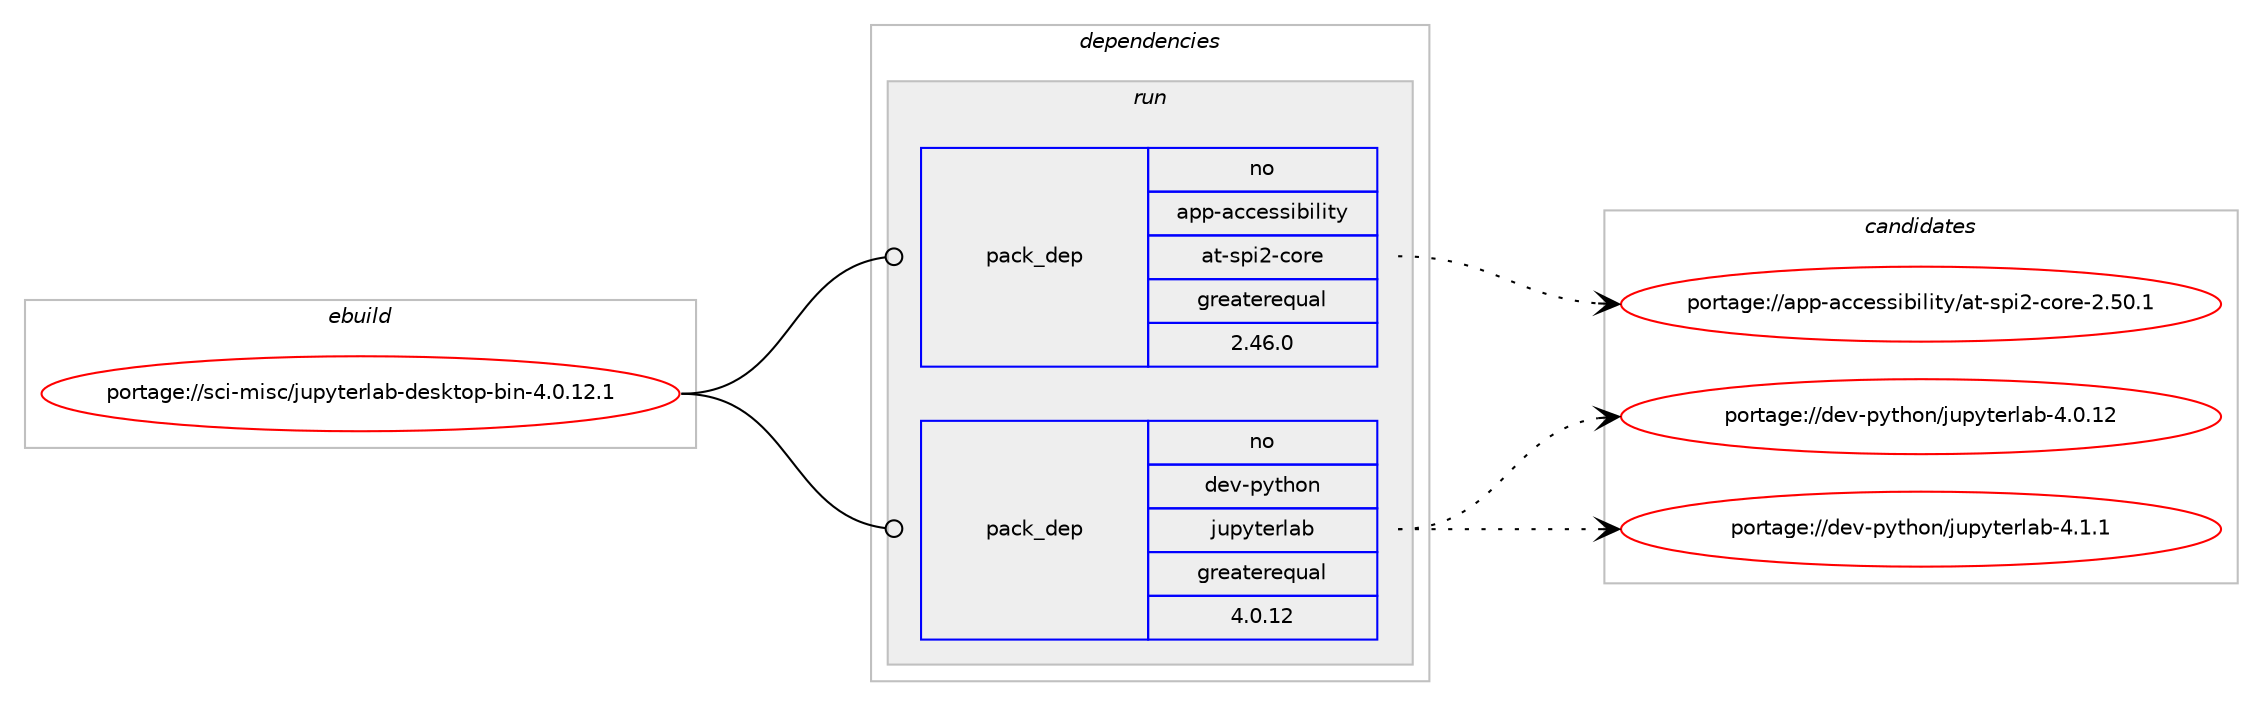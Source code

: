 digraph prolog {

# *************
# Graph options
# *************

newrank=true;
concentrate=true;
compound=true;
graph [rankdir=LR,fontname=Helvetica,fontsize=10,ranksep=1.5];#, ranksep=2.5, nodesep=0.2];
edge  [arrowhead=vee];
node  [fontname=Helvetica,fontsize=10];

# **********
# The ebuild
# **********

subgraph cluster_leftcol {
color=gray;
rank=same;
label=<<i>ebuild</i>>;
id [label="portage://sci-misc/jupyterlab-desktop-bin-4.0.12.1", color=red, width=4, href="../sci-misc/jupyterlab-desktop-bin-4.0.12.1.svg"];
}

# ****************
# The dependencies
# ****************

subgraph cluster_midcol {
color=gray;
label=<<i>dependencies</i>>;
subgraph cluster_compile {
fillcolor="#eeeeee";
style=filled;
label=<<i>compile</i>>;
}
subgraph cluster_compileandrun {
fillcolor="#eeeeee";
style=filled;
label=<<i>compile and run</i>>;
}
subgraph cluster_run {
fillcolor="#eeeeee";
style=filled;
label=<<i>run</i>>;
subgraph pack4883 {
dependency16469 [label=<<TABLE BORDER="0" CELLBORDER="1" CELLSPACING="0" CELLPADDING="4" WIDTH="220"><TR><TD ROWSPAN="6" CELLPADDING="30">pack_dep</TD></TR><TR><TD WIDTH="110">no</TD></TR><TR><TD>app-accessibility</TD></TR><TR><TD>at-spi2-core</TD></TR><TR><TD>greaterequal</TD></TR><TR><TD>2.46.0</TD></TR></TABLE>>, shape=none, color=blue];
}
id:e -> dependency16469:w [weight=20,style="solid",arrowhead="odot"];
# *** BEGIN UNKNOWN DEPENDENCY TYPE (TODO) ***
# id -> package_dependency(portage://sci-misc/jupyterlab-desktop-bin-4.0.12.1,run,no,dev-libs,expat,none,[,,],[],[])
# *** END UNKNOWN DEPENDENCY TYPE (TODO) ***

# *** BEGIN UNKNOWN DEPENDENCY TYPE (TODO) ***
# id -> package_dependency(portage://sci-misc/jupyterlab-desktop-bin-4.0.12.1,run,no,dev-libs,glib,none,[,,],[],[])
# *** END UNKNOWN DEPENDENCY TYPE (TODO) ***

# *** BEGIN UNKNOWN DEPENDENCY TYPE (TODO) ***
# id -> package_dependency(portage://sci-misc/jupyterlab-desktop-bin-4.0.12.1,run,no,dev-libs,nspr,none,[,,],[],[])
# *** END UNKNOWN DEPENDENCY TYPE (TODO) ***

# *** BEGIN UNKNOWN DEPENDENCY TYPE (TODO) ***
# id -> package_dependency(portage://sci-misc/jupyterlab-desktop-bin-4.0.12.1,run,no,dev-libs,nss,none,[,,],[],[])
# *** END UNKNOWN DEPENDENCY TYPE (TODO) ***

subgraph pack4884 {
dependency16470 [label=<<TABLE BORDER="0" CELLBORDER="1" CELLSPACING="0" CELLPADDING="4" WIDTH="220"><TR><TD ROWSPAN="6" CELLPADDING="30">pack_dep</TD></TR><TR><TD WIDTH="110">no</TD></TR><TR><TD>dev-python</TD></TR><TR><TD>jupyterlab</TD></TR><TR><TD>greaterequal</TD></TR><TR><TD>4.0.12</TD></TR></TABLE>>, shape=none, color=blue];
}
id:e -> dependency16470:w [weight=20,style="solid",arrowhead="odot"];
# *** BEGIN UNKNOWN DEPENDENCY TYPE (TODO) ***
# id -> package_dependency(portage://sci-misc/jupyterlab-desktop-bin-4.0.12.1,run,no,media-libs,alsa-lib,none,[,,],[],[])
# *** END UNKNOWN DEPENDENCY TYPE (TODO) ***

# *** BEGIN UNKNOWN DEPENDENCY TYPE (TODO) ***
# id -> package_dependency(portage://sci-misc/jupyterlab-desktop-bin-4.0.12.1,run,no,media-libs,mesa,none,[,,],[],[])
# *** END UNKNOWN DEPENDENCY TYPE (TODO) ***

# *** BEGIN UNKNOWN DEPENDENCY TYPE (TODO) ***
# id -> package_dependency(portage://sci-misc/jupyterlab-desktop-bin-4.0.12.1,run,no,net-print,cups,none,[,,],[],[])
# *** END UNKNOWN DEPENDENCY TYPE (TODO) ***

# *** BEGIN UNKNOWN DEPENDENCY TYPE (TODO) ***
# id -> package_dependency(portage://sci-misc/jupyterlab-desktop-bin-4.0.12.1,run,no,sys-apps,dbus,none,[,,],[],[])
# *** END UNKNOWN DEPENDENCY TYPE (TODO) ***

# *** BEGIN UNKNOWN DEPENDENCY TYPE (TODO) ***
# id -> package_dependency(portage://sci-misc/jupyterlab-desktop-bin-4.0.12.1,run,no,sys-libs,glibc,none,[,,],[],[])
# *** END UNKNOWN DEPENDENCY TYPE (TODO) ***

# *** BEGIN UNKNOWN DEPENDENCY TYPE (TODO) ***
# id -> package_dependency(portage://sci-misc/jupyterlab-desktop-bin-4.0.12.1,run,no,x11-libs,cairo,none,[,,],[],[])
# *** END UNKNOWN DEPENDENCY TYPE (TODO) ***

# *** BEGIN UNKNOWN DEPENDENCY TYPE (TODO) ***
# id -> package_dependency(portage://sci-misc/jupyterlab-desktop-bin-4.0.12.1,run,no,x11-libs,gdk-pixbuf,none,[,,],[],[])
# *** END UNKNOWN DEPENDENCY TYPE (TODO) ***

# *** BEGIN UNKNOWN DEPENDENCY TYPE (TODO) ***
# id -> package_dependency(portage://sci-misc/jupyterlab-desktop-bin-4.0.12.1,run,no,x11-libs,gtk+,none,[,,],[slot(3)],[])
# *** END UNKNOWN DEPENDENCY TYPE (TODO) ***

# *** BEGIN UNKNOWN DEPENDENCY TYPE (TODO) ***
# id -> package_dependency(portage://sci-misc/jupyterlab-desktop-bin-4.0.12.1,run,no,x11-libs,libX11,none,[,,],[],[])
# *** END UNKNOWN DEPENDENCY TYPE (TODO) ***

# *** BEGIN UNKNOWN DEPENDENCY TYPE (TODO) ***
# id -> package_dependency(portage://sci-misc/jupyterlab-desktop-bin-4.0.12.1,run,no,x11-libs,libXcomposite,none,[,,],[],[])
# *** END UNKNOWN DEPENDENCY TYPE (TODO) ***

# *** BEGIN UNKNOWN DEPENDENCY TYPE (TODO) ***
# id -> package_dependency(portage://sci-misc/jupyterlab-desktop-bin-4.0.12.1,run,no,x11-libs,libXdamage,none,[,,],[],[])
# *** END UNKNOWN DEPENDENCY TYPE (TODO) ***

# *** BEGIN UNKNOWN DEPENDENCY TYPE (TODO) ***
# id -> package_dependency(portage://sci-misc/jupyterlab-desktop-bin-4.0.12.1,run,no,x11-libs,libXext,none,[,,],[],[])
# *** END UNKNOWN DEPENDENCY TYPE (TODO) ***

# *** BEGIN UNKNOWN DEPENDENCY TYPE (TODO) ***
# id -> package_dependency(portage://sci-misc/jupyterlab-desktop-bin-4.0.12.1,run,no,x11-libs,libXfixes,none,[,,],[],[])
# *** END UNKNOWN DEPENDENCY TYPE (TODO) ***

# *** BEGIN UNKNOWN DEPENDENCY TYPE (TODO) ***
# id -> package_dependency(portage://sci-misc/jupyterlab-desktop-bin-4.0.12.1,run,no,x11-libs,libXrandr,none,[,,],[],[])
# *** END UNKNOWN DEPENDENCY TYPE (TODO) ***

# *** BEGIN UNKNOWN DEPENDENCY TYPE (TODO) ***
# id -> package_dependency(portage://sci-misc/jupyterlab-desktop-bin-4.0.12.1,run,no,x11-libs,libdrm,none,[,,],[],[])
# *** END UNKNOWN DEPENDENCY TYPE (TODO) ***

# *** BEGIN UNKNOWN DEPENDENCY TYPE (TODO) ***
# id -> package_dependency(portage://sci-misc/jupyterlab-desktop-bin-4.0.12.1,run,no,x11-libs,libxcb,none,[,,],[],[])
# *** END UNKNOWN DEPENDENCY TYPE (TODO) ***

# *** BEGIN UNKNOWN DEPENDENCY TYPE (TODO) ***
# id -> package_dependency(portage://sci-misc/jupyterlab-desktop-bin-4.0.12.1,run,no,x11-libs,libxkbcommon,none,[,,],[],[])
# *** END UNKNOWN DEPENDENCY TYPE (TODO) ***

# *** BEGIN UNKNOWN DEPENDENCY TYPE (TODO) ***
# id -> package_dependency(portage://sci-misc/jupyterlab-desktop-bin-4.0.12.1,run,no,x11-libs,libxshmfence,none,[,,],[],[])
# *** END UNKNOWN DEPENDENCY TYPE (TODO) ***

# *** BEGIN UNKNOWN DEPENDENCY TYPE (TODO) ***
# id -> package_dependency(portage://sci-misc/jupyterlab-desktop-bin-4.0.12.1,run,no,x11-libs,pango,none,[,,],[],[])
# *** END UNKNOWN DEPENDENCY TYPE (TODO) ***

}
}

# **************
# The candidates
# **************

subgraph cluster_choices {
rank=same;
color=gray;
label=<<i>candidates</i>>;

subgraph choice4883 {
color=black;
nodesep=1;
choice97112112459799991011151151059810510810511612147971164511511210550459911111410145504653484649 [label="portage://app-accessibility/at-spi2-core-2.50.1", color=red, width=4,href="../app-accessibility/at-spi2-core-2.50.1.svg"];
dependency16469:e -> choice97112112459799991011151151059810510810511612147971164511511210550459911111410145504653484649:w [style=dotted,weight="100"];
}
subgraph choice4884 {
color=black;
nodesep=1;
choice1001011184511212111610411111047106117112121116101114108979845524648464950 [label="portage://dev-python/jupyterlab-4.0.12", color=red, width=4,href="../dev-python/jupyterlab-4.0.12.svg"];
choice10010111845112121116104111110471061171121211161011141089798455246494649 [label="portage://dev-python/jupyterlab-4.1.1", color=red, width=4,href="../dev-python/jupyterlab-4.1.1.svg"];
dependency16470:e -> choice1001011184511212111610411111047106117112121116101114108979845524648464950:w [style=dotted,weight="100"];
dependency16470:e -> choice10010111845112121116104111110471061171121211161011141089798455246494649:w [style=dotted,weight="100"];
}
}

}
